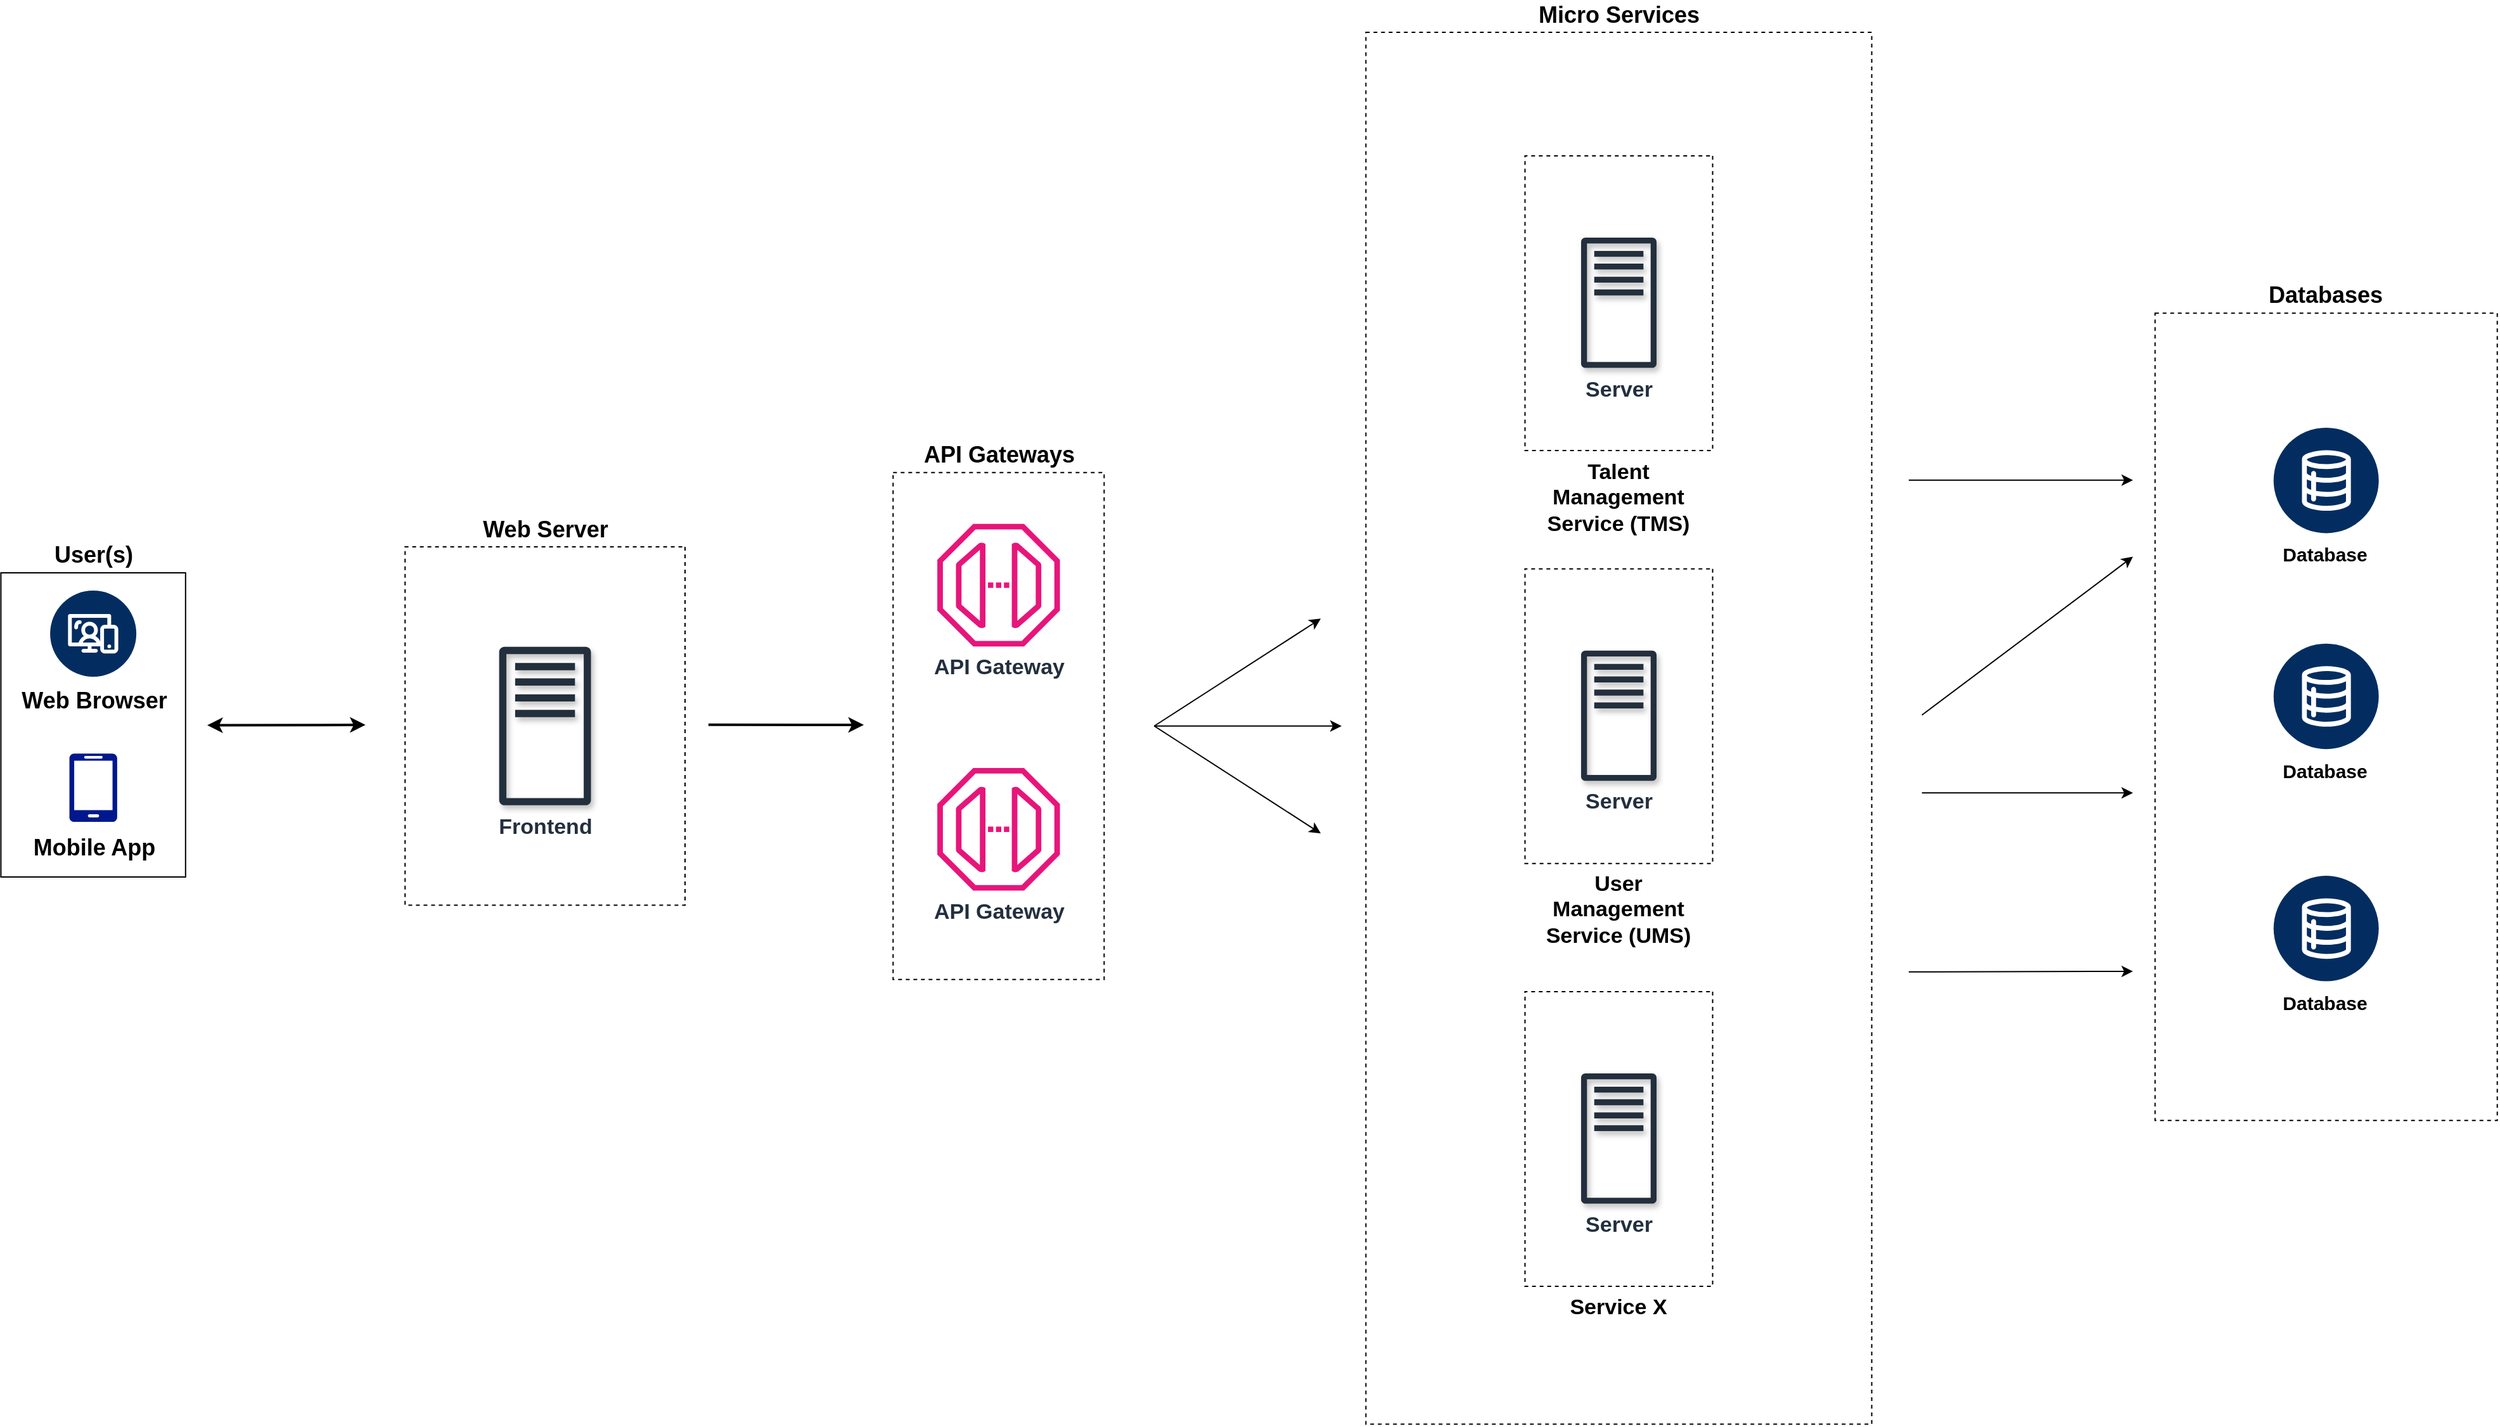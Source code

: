<mxfile version="22.0.4" type="github">
  <diagram name="Page-1" id="LvNY7FXKQWi8iEAFDGLf">
    <mxGraphModel dx="5321" dy="1472" grid="1" gridSize="10" guides="1" tooltips="1" connect="1" arrows="1" fold="1" page="1" pageScale="1" pageWidth="827" pageHeight="1169" math="0" shadow="0">
      <root>
        <mxCell id="0" />
        <mxCell id="1" parent="0" />
        <mxCell id="ZSIqHXNkp4VvMcNmBLzM-55" value="" style="group" vertex="1" connectable="0" parent="1">
          <mxGeometry x="-2222.29" y="47.54" width="1969.64" height="1098.23" as="geometry" />
        </mxCell>
        <mxCell id="ZSIqHXNkp4VvMcNmBLzM-5" value="&lt;font style=&quot;font-size: 18px;&quot;&gt;User(s)&lt;/font&gt;" style="rounded=0;whiteSpace=wrap;html=1;fillColor=none;container=0;fontSize=18;fontStyle=1;labelPosition=center;verticalLabelPosition=top;align=center;verticalAlign=bottom;" vertex="1" parent="ZSIqHXNkp4VvMcNmBLzM-55">
          <mxGeometry y="426.46" width="145.7" height="240" as="geometry" />
        </mxCell>
        <mxCell id="uqdXHjlTI7FaIm_EF8wb-11" value="" style="endArrow=classic;html=1;rounded=0;strokeWidth=2;" parent="ZSIqHXNkp4VvMcNmBLzM-55" edge="1">
          <mxGeometry width="50" height="50" relative="1" as="geometry">
            <mxPoint x="558.257" y="546.285" as="sourcePoint" />
            <mxPoint x="680.849" y="546.465" as="targetPoint" />
          </mxGeometry>
        </mxCell>
        <mxCell id="ZSIqHXNkp4VvMcNmBLzM-44" value="" style="endArrow=classic;startArrow=classic;html=1;rounded=0;strokeWidth=2;" edge="1" parent="ZSIqHXNkp4VvMcNmBLzM-55">
          <mxGeometry width="50" height="50" relative="1" as="geometry">
            <mxPoint x="162.799" y="546.751" as="sourcePoint" />
            <mxPoint x="287.68" y="546.465" as="targetPoint" />
          </mxGeometry>
        </mxCell>
        <mxCell id="ZSIqHXNkp4VvMcNmBLzM-3" value="" style="sketch=0;aspect=fixed;pointerEvents=1;shadow=0;dashed=0;html=1;strokeColor=none;labelPosition=center;verticalLabelPosition=bottom;verticalAlign=top;align=center;fillColor=#00188D;shape=mxgraph.azure.mobile;container=0;" vertex="1" parent="ZSIqHXNkp4VvMcNmBLzM-55">
          <mxGeometry x="53.972" y="569.044" width="37.756" height="53.937" as="geometry" />
        </mxCell>
        <mxCell id="ZSIqHXNkp4VvMcNmBLzM-4" value="&lt;font size=&quot;1&quot; style=&quot;&quot;&gt;&lt;b style=&quot;font-size: 18px;&quot;&gt;Mobile App&lt;/b&gt;&lt;/font&gt;" style="text;html=1;align=center;verticalAlign=middle;resizable=0;points=[];autosize=1;strokeColor=none;fillColor=none;container=0;" vertex="1" parent="ZSIqHXNkp4VvMcNmBLzM-55">
          <mxGeometry x="12.85" y="623.22" width="120" height="40" as="geometry" />
        </mxCell>
        <mxCell id="ZSIqHXNkp4VvMcNmBLzM-6" value="" style="verticalLabelPosition=bottom;aspect=fixed;html=1;shape=mxgraph.salesforce.web2;container=0;" vertex="1" parent="ZSIqHXNkp4VvMcNmBLzM-55">
          <mxGeometry x="38.846" y="440.469" width="68.007" height="68.007" as="geometry" />
        </mxCell>
        <mxCell id="ZSIqHXNkp4VvMcNmBLzM-7" value="&lt;font size=&quot;1&quot; style=&quot;&quot;&gt;&lt;b style=&quot;font-size: 18px;&quot;&gt;Web Browser&lt;/b&gt;&lt;/font&gt;" style="text;html=1;align=center;verticalAlign=middle;resizable=0;points=[];autosize=1;strokeColor=none;fillColor=none;container=0;" vertex="1" parent="ZSIqHXNkp4VvMcNmBLzM-55">
          <mxGeometry x="2.85" y="507.173" width="140" height="40" as="geometry" />
        </mxCell>
        <mxCell id="HdYODfSveYisiQmtVQ8u-7" value="" style="endArrow=classic;html=1;rounded=0;" parent="ZSIqHXNkp4VvMcNmBLzM-55" edge="1">
          <mxGeometry width="50" height="50" relative="1" as="geometry">
            <mxPoint x="1505.274" y="353.295" as="sourcePoint" />
            <mxPoint x="1682.19" y="353.358" as="targetPoint" />
          </mxGeometry>
        </mxCell>
        <mxCell id="uqdXHjlTI7FaIm_EF8wb-18" value="" style="endArrow=classic;html=1;rounded=0;" parent="ZSIqHXNkp4VvMcNmBLzM-55" edge="1">
          <mxGeometry width="50" height="50" relative="1" as="geometry">
            <mxPoint x="1515.681" y="538.693" as="sourcePoint" />
            <mxPoint x="1682.19" y="413.717" as="targetPoint" />
          </mxGeometry>
        </mxCell>
        <mxCell id="ZSIqHXNkp4VvMcNmBLzM-34" value="" style="endArrow=classic;html=1;rounded=0;" edge="1" parent="ZSIqHXNkp4VvMcNmBLzM-55">
          <mxGeometry width="50" height="50" relative="1" as="geometry">
            <mxPoint x="1505.274" y="741.393" as="sourcePoint" />
            <mxPoint x="1682.19" y="740.927" as="targetPoint" />
          </mxGeometry>
        </mxCell>
        <mxCell id="ZSIqHXNkp4VvMcNmBLzM-45" value="" style="endArrow=classic;html=1;rounded=0;" edge="1" parent="ZSIqHXNkp4VvMcNmBLzM-55">
          <mxGeometry width="50" height="50" relative="1" as="geometry">
            <mxPoint x="1515.681" y="600.026" as="sourcePoint" />
            <mxPoint x="1682.19" y="600.089" as="targetPoint" />
          </mxGeometry>
        </mxCell>
        <mxCell id="uqdXHjlTI7FaIm_EF8wb-22" value="" style="endArrow=classic;html=1;rounded=0;" parent="ZSIqHXNkp4VvMcNmBLzM-55" edge="1">
          <mxGeometry width="50" height="50" relative="1" as="geometry">
            <mxPoint x="910.005" y="547.344" as="sourcePoint" />
            <mxPoint x="1041.391" y="632.059" as="targetPoint" />
          </mxGeometry>
        </mxCell>
        <mxCell id="uqdXHjlTI7FaIm_EF8wb-23" value="" style="endArrow=classic;html=1;rounded=0;" parent="ZSIqHXNkp4VvMcNmBLzM-55" edge="1">
          <mxGeometry width="50" height="50" relative="1" as="geometry">
            <mxPoint x="910.005" y="547.344" as="sourcePoint" />
            <mxPoint x="1041.391" y="462.629" as="targetPoint" />
          </mxGeometry>
        </mxCell>
        <mxCell id="uqdXHjlTI7FaIm_EF8wb-24" value="" style="endArrow=classic;html=1;rounded=0;" parent="ZSIqHXNkp4VvMcNmBLzM-55" edge="1">
          <mxGeometry width="50" height="50" relative="1" as="geometry">
            <mxPoint x="910.005" y="547.344" as="sourcePoint" />
            <mxPoint x="1057.814" y="547.344" as="targetPoint" />
          </mxGeometry>
        </mxCell>
        <mxCell id="uqdXHjlTI7FaIm_EF8wb-31" value="&lt;b&gt;&lt;font style=&quot;font-size: 18px;&quot;&gt;Micro Services&lt;/font&gt;&lt;/b&gt;" style="rounded=0;whiteSpace=wrap;html=1;rotation=0;fillColor=none;dashed=1;container=0;labelPosition=center;verticalLabelPosition=top;align=center;verticalAlign=bottom;" parent="ZSIqHXNkp4VvMcNmBLzM-55" vertex="1">
          <mxGeometry x="1076.99" width="399.1" height="1098.23" as="geometry" />
        </mxCell>
        <mxCell id="ZSIqHXNkp4VvMcNmBLzM-22" value="" style="shape=image;html=1;verticalAlign=top;verticalLabelPosition=bottom;labelBackgroundColor=#ffffff;imageAspect=0;aspect=fixed;image=https://cdn1.iconfinder.com/data/icons/ionicons-fill-vol-1/512/ellipsis-vertical-128.png;container=0;" vertex="1" parent="ZSIqHXNkp4VvMcNmBLzM-55">
          <mxGeometry x="1251.569" y="1031.33" width="49.953" height="49.953" as="geometry" />
        </mxCell>
        <mxCell id="ZSIqHXNkp4VvMcNmBLzM-23" value="" style="shape=image;html=1;verticalAlign=top;verticalLabelPosition=bottom;labelBackgroundColor=#ffffff;imageAspect=0;aspect=fixed;image=https://cdn1.iconfinder.com/data/icons/ionicons-fill-vol-1/512/ellipsis-vertical-128.png;container=0;" vertex="1" parent="ZSIqHXNkp4VvMcNmBLzM-55">
          <mxGeometry x="1251.569" y="22.166" width="49.953" height="49.953" as="geometry" />
        </mxCell>
        <mxCell id="HdYODfSveYisiQmtVQ8u-20" value="" style="group;container=0;" parent="ZSIqHXNkp4VvMcNmBLzM-55" vertex="1" connectable="0">
          <mxGeometry x="1177.68" y="70.475" width="197.729" height="287.564" as="geometry" />
        </mxCell>
        <mxCell id="uqdXHjlTI7FaIm_EF8wb-34" value="&lt;b style=&quot;&quot;&gt;&lt;font style=&quot;font-size: 17px;&quot;&gt;Talent Management Service (TMS)&lt;/font&gt;&lt;/b&gt;" style="rounded=0;whiteSpace=wrap;html=1;direction=south;fillColor=none;dashed=1;container=0;labelPosition=center;verticalLabelPosition=bottom;align=center;verticalAlign=top;" parent="ZSIqHXNkp4VvMcNmBLzM-55" vertex="1">
          <mxGeometry x="1202.527" y="97.436" width="148.037" height="232.531" as="geometry" />
        </mxCell>
        <mxCell id="uqdXHjlTI7FaIm_EF8wb-33" value="&lt;font size=&quot;1&quot; style=&quot;&quot;&gt;&lt;b style=&quot;font-size: 17px;&quot;&gt;Server&lt;/b&gt;&lt;/font&gt;" style="sketch=0;outlineConnect=0;fontColor=#232F3E;gradientColor=none;fillColor=#232F3D;strokeColor=none;dashed=0;verticalLabelPosition=bottom;verticalAlign=top;align=center;html=1;fontSize=12;fontStyle=0;aspect=fixed;pointerEvents=1;shape=mxgraph.aws4.traditional_server;shadow=1;container=0;" parent="ZSIqHXNkp4VvMcNmBLzM-55" vertex="1">
          <mxGeometry x="1246.766" y="161.734" width="59.558" height="103.235" as="geometry" />
        </mxCell>
        <mxCell id="ZSIqHXNkp4VvMcNmBLzM-15" value="" style="group;container=0;" vertex="1" connectable="0" parent="ZSIqHXNkp4VvMcNmBLzM-55">
          <mxGeometry x="1177.68" y="396.33" width="197.729" height="287.564" as="geometry" />
        </mxCell>
        <mxCell id="ZSIqHXNkp4VvMcNmBLzM-16" value="&lt;b style=&quot;&quot;&gt;&lt;font style=&quot;font-size: 17px;&quot;&gt;User Management Service (UMS)&lt;/font&gt;&lt;/b&gt;" style="rounded=0;whiteSpace=wrap;html=1;direction=south;fillColor=none;dashed=1;container=0;labelPosition=center;verticalLabelPosition=bottom;align=center;verticalAlign=top;" vertex="1" parent="ZSIqHXNkp4VvMcNmBLzM-55">
          <mxGeometry x="1202.527" y="423.29" width="148.037" height="232.531" as="geometry" />
        </mxCell>
        <mxCell id="ZSIqHXNkp4VvMcNmBLzM-17" value="&lt;font size=&quot;1&quot; style=&quot;&quot;&gt;&lt;b style=&quot;font-size: 17px;&quot;&gt;Server&lt;/b&gt;&lt;/font&gt;" style="sketch=0;outlineConnect=0;fontColor=#232F3E;gradientColor=none;fillColor=#232F3D;strokeColor=none;dashed=0;verticalLabelPosition=bottom;verticalAlign=top;align=center;html=1;fontSize=12;fontStyle=0;aspect=fixed;pointerEvents=1;shape=mxgraph.aws4.traditional_server;shadow=1;container=0;" vertex="1" parent="ZSIqHXNkp4VvMcNmBLzM-55">
          <mxGeometry x="1246.766" y="487.588" width="59.558" height="103.235" as="geometry" />
        </mxCell>
        <mxCell id="ZSIqHXNkp4VvMcNmBLzM-19" value="" style="group;container=0;" vertex="1" connectable="0" parent="ZSIqHXNkp4VvMcNmBLzM-55">
          <mxGeometry x="1177.68" y="729.946" width="197.729" height="287.564" as="geometry" />
        </mxCell>
        <mxCell id="ZSIqHXNkp4VvMcNmBLzM-20" value="&lt;b style=&quot;&quot;&gt;&lt;font style=&quot;font-size: 17px;&quot;&gt;Service X&lt;/font&gt;&lt;/b&gt;" style="rounded=0;whiteSpace=wrap;html=1;direction=south;fillColor=none;dashed=1;container=0;labelPosition=center;verticalLabelPosition=bottom;align=center;verticalAlign=top;" vertex="1" parent="ZSIqHXNkp4VvMcNmBLzM-55">
          <mxGeometry x="1202.527" y="756.907" width="148.037" height="232.531" as="geometry" />
        </mxCell>
        <mxCell id="ZSIqHXNkp4VvMcNmBLzM-21" value="&lt;font size=&quot;1&quot; style=&quot;&quot;&gt;&lt;b style=&quot;font-size: 17px;&quot;&gt;Server&lt;/b&gt;&lt;/font&gt;" style="sketch=0;outlineConnect=0;fontColor=#232F3E;gradientColor=none;fillColor=#232F3D;strokeColor=none;dashed=0;verticalLabelPosition=bottom;verticalAlign=top;align=center;html=1;fontSize=12;fontStyle=0;aspect=fixed;pointerEvents=1;shape=mxgraph.aws4.traditional_server;shadow=1;container=0;" vertex="1" parent="ZSIqHXNkp4VvMcNmBLzM-55">
          <mxGeometry x="1246.766" y="821.205" width="59.558" height="103.235" as="geometry" />
        </mxCell>
        <mxCell id="HdYODfSveYisiQmtVQ8u-1" value="&lt;font style=&quot;font-size: 18px;&quot;&gt;&lt;span style=&quot;font-size: 18px;&quot;&gt;API Gateways&lt;/span&gt;&lt;/font&gt;" style="rounded=0;whiteSpace=wrap;html=1;fillColor=none;dashed=1;labelPosition=center;verticalLabelPosition=top;align=center;verticalAlign=bottom;container=0;fontSize=18;fontStyle=1" parent="ZSIqHXNkp4VvMcNmBLzM-55" vertex="1">
          <mxGeometry x="703.952" y="347.344" width="166.509" height="400.001" as="geometry" />
        </mxCell>
        <mxCell id="HdYODfSveYisiQmtVQ8u-2" value="&lt;font size=&quot;1&quot; style=&quot;&quot;&gt;&lt;b style=&quot;font-size: 17px;&quot;&gt;API Gateway&lt;/b&gt;&lt;/font&gt;" style="sketch=0;outlineConnect=0;fontColor=#232F3E;gradientColor=none;fillColor=#E7157B;strokeColor=none;dashed=0;verticalLabelPosition=bottom;verticalAlign=top;align=center;html=1;fontSize=12;fontStyle=0;aspect=fixed;pointerEvents=1;shape=mxgraph.aws4.endpoint;container=0;" parent="ZSIqHXNkp4VvMcNmBLzM-55" vertex="1">
          <mxGeometry x="738.835" y="387.836" width="96.742" height="96.742" as="geometry" />
        </mxCell>
        <mxCell id="HdYODfSveYisiQmtVQ8u-4" value="&lt;font size=&quot;1&quot; style=&quot;&quot;&gt;&lt;b style=&quot;font-size: 17px;&quot;&gt;API Gateway&lt;/b&gt;&lt;/font&gt;" style="sketch=0;outlineConnect=0;fontColor=#232F3E;gradientColor=none;fillColor=#E7157B;strokeColor=none;dashed=0;verticalLabelPosition=bottom;verticalAlign=top;align=center;html=1;fontSize=12;fontStyle=0;aspect=fixed;pointerEvents=1;shape=mxgraph.aws4.endpoint;container=0;" parent="ZSIqHXNkp4VvMcNmBLzM-55" vertex="1">
          <mxGeometry x="738.835" y="580.457" width="96.742" height="96.742" as="geometry" />
        </mxCell>
        <mxCell id="ZSIqHXNkp4VvMcNmBLzM-39" value="&lt;b style=&quot;&quot;&gt;&lt;font style=&quot;font-size: 18px;&quot;&gt;Web Server&lt;/font&gt;&lt;/b&gt;" style="rounded=0;whiteSpace=wrap;html=1;direction=south;fillColor=none;dashed=1;container=0;labelPosition=center;verticalLabelPosition=top;align=center;verticalAlign=bottom;" vertex="1" parent="ZSIqHXNkp4VvMcNmBLzM-55">
          <mxGeometry x="318.9" y="405.987" width="220.884" height="282.714" as="geometry" />
        </mxCell>
        <mxCell id="ZSIqHXNkp4VvMcNmBLzM-40" value="&lt;font size=&quot;1&quot; style=&quot;&quot;&gt;&lt;b style=&quot;font-size: 17px;&quot;&gt;Frontend&lt;/b&gt;&lt;/font&gt;" style="sketch=0;outlineConnect=0;fontColor=#232F3E;gradientColor=none;fillColor=#232F3D;strokeColor=none;dashed=0;verticalLabelPosition=bottom;verticalAlign=top;align=center;html=1;fontSize=12;fontStyle=0;aspect=fixed;pointerEvents=1;shape=mxgraph.aws4.traditional_server;shadow=1;container=0;" vertex="1" parent="ZSIqHXNkp4VvMcNmBLzM-55">
          <mxGeometry x="393.137" y="484.582" width="72.411" height="125.515" as="geometry" />
        </mxCell>
        <mxCell id="ZSIqHXNkp4VvMcNmBLzM-30" value="" style="shape=image;html=1;verticalAlign=top;verticalLabelPosition=bottom;labelBackgroundColor=#ffffff;imageAspect=0;aspect=fixed;image=https://cdn1.iconfinder.com/data/icons/ionicons-fill-vol-1/512/ellipsis-vertical-128.png;container=0;" vertex="1" parent="ZSIqHXNkp4VvMcNmBLzM-55">
          <mxGeometry x="1809.663" y="238.739" width="49.953" height="49.953" as="geometry" />
        </mxCell>
        <mxCell id="ZSIqHXNkp4VvMcNmBLzM-31" value="" style="shape=image;html=1;verticalAlign=top;verticalLabelPosition=bottom;labelBackgroundColor=#ffffff;imageAspect=0;aspect=fixed;image=https://cdn1.iconfinder.com/data/icons/ionicons-fill-vol-1/512/ellipsis-vertical-128.png;container=0;" vertex="1" parent="ZSIqHXNkp4VvMcNmBLzM-55">
          <mxGeometry x="1809.673" y="799.973" width="49.953" height="49.953" as="geometry" />
        </mxCell>
        <mxCell id="uqdXHjlTI7FaIm_EF8wb-41" value="" style="verticalLabelPosition=bottom;aspect=fixed;html=1;shape=mxgraph.salesforce.data2;container=0;" parent="ZSIqHXNkp4VvMcNmBLzM-55" vertex="1">
          <mxGeometry x="1793.012" y="311.942" width="83.254" height="83.254" as="geometry" />
        </mxCell>
        <mxCell id="uqdXHjlTI7FaIm_EF8wb-42" value="&lt;font style=&quot;font-size: 15px;&quot;&gt;&lt;b&gt;Database&lt;/b&gt;&lt;/font&gt;" style="text;html=1;align=center;verticalAlign=middle;resizable=0;points=[];autosize=1;strokeColor=none;fillColor=none;container=0;" parent="ZSIqHXNkp4VvMcNmBLzM-55" vertex="1">
          <mxGeometry x="1787.808" y="396.657" width="90" height="30" as="geometry" />
        </mxCell>
        <mxCell id="uqdXHjlTI7FaIm_EF8wb-46" value="" style="verticalLabelPosition=bottom;aspect=fixed;html=1;shape=mxgraph.salesforce.data2;container=0;" parent="ZSIqHXNkp4VvMcNmBLzM-55" vertex="1">
          <mxGeometry x="1793.012" y="482.293" width="83.254" height="83.254" as="geometry" />
        </mxCell>
        <mxCell id="uqdXHjlTI7FaIm_EF8wb-47" value="&lt;font style=&quot;font-size: 15px;&quot;&gt;&lt;b&gt;Database&lt;/b&gt;&lt;/font&gt;" style="text;html=1;align=center;verticalAlign=middle;resizable=0;points=[];autosize=1;strokeColor=none;fillColor=none;container=0;" parent="ZSIqHXNkp4VvMcNmBLzM-55" vertex="1">
          <mxGeometry x="1787.808" y="567.007" width="90" height="30" as="geometry" />
        </mxCell>
        <mxCell id="uqdXHjlTI7FaIm_EF8wb-48" value="" style="verticalLabelPosition=bottom;aspect=fixed;html=1;shape=mxgraph.salesforce.data2;container=0;" parent="ZSIqHXNkp4VvMcNmBLzM-55" vertex="1">
          <mxGeometry x="1793.012" y="665.488" width="83.254" height="83.254" as="geometry" />
        </mxCell>
        <mxCell id="uqdXHjlTI7FaIm_EF8wb-49" value="&lt;font style=&quot;font-size: 15px;&quot;&gt;&lt;b&gt;Database&lt;/b&gt;&lt;/font&gt;" style="text;html=1;align=center;verticalAlign=middle;resizable=0;points=[];autosize=1;strokeColor=none;fillColor=none;container=0;" parent="ZSIqHXNkp4VvMcNmBLzM-55" vertex="1">
          <mxGeometry x="1787.808" y="750.204" width="90" height="30" as="geometry" />
        </mxCell>
        <mxCell id="ZSIqHXNkp4VvMcNmBLzM-54" value="&lt;font style=&quot;font-size: 18px;&quot;&gt;&lt;b&gt;Databases&lt;/b&gt;&lt;/font&gt;" style="rounded=0;whiteSpace=wrap;html=1;fillColor=none;dashed=1;labelPosition=center;verticalLabelPosition=top;align=center;verticalAlign=bottom;" vertex="1" parent="ZSIqHXNkp4VvMcNmBLzM-55">
          <mxGeometry x="1699.64" y="221.61" width="270" height="637" as="geometry" />
        </mxCell>
      </root>
    </mxGraphModel>
  </diagram>
</mxfile>
